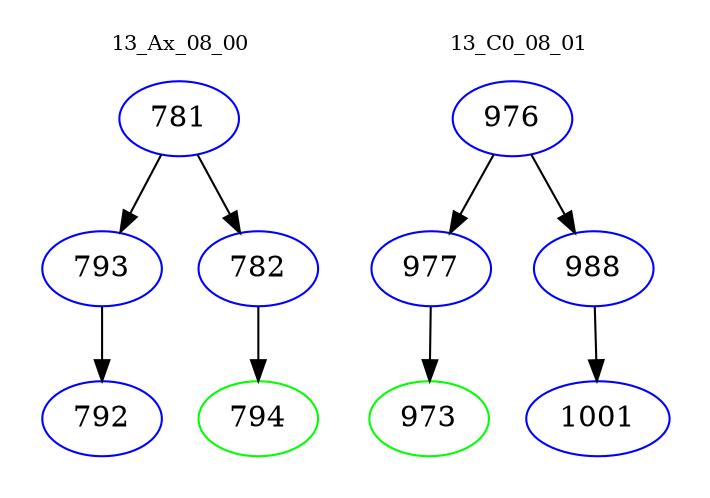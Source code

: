 digraph{
subgraph cluster_0 {
color = white
label = "13_Ax_08_00";
fontsize=10;
T0_781 [label="781", color="blue"]
T0_781 -> T0_793 [color="black"]
T0_793 [label="793", color="blue"]
T0_793 -> T0_792 [color="black"]
T0_792 [label="792", color="blue"]
T0_781 -> T0_782 [color="black"]
T0_782 [label="782", color="blue"]
T0_782 -> T0_794 [color="black"]
T0_794 [label="794", color="green"]
}
subgraph cluster_1 {
color = white
label = "13_C0_08_01";
fontsize=10;
T1_976 [label="976", color="blue"]
T1_976 -> T1_977 [color="black"]
T1_977 [label="977", color="blue"]
T1_977 -> T1_973 [color="black"]
T1_973 [label="973", color="green"]
T1_976 -> T1_988 [color="black"]
T1_988 [label="988", color="blue"]
T1_988 -> T1_1001 [color="black"]
T1_1001 [label="1001", color="blue"]
}
}
